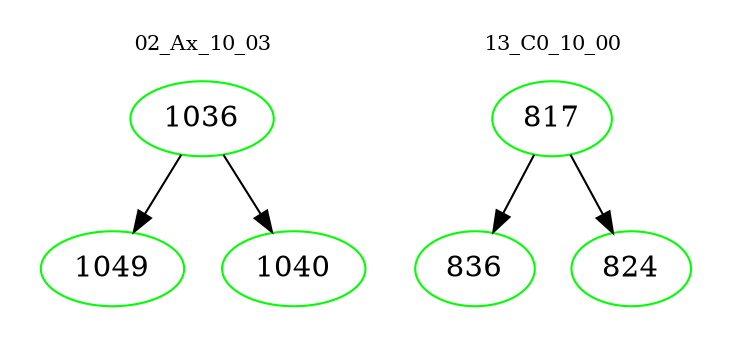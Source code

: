 digraph{
subgraph cluster_0 {
color = white
label = "02_Ax_10_03";
fontsize=10;
T0_1036 [label="1036", color="green"]
T0_1036 -> T0_1049 [color="black"]
T0_1049 [label="1049", color="green"]
T0_1036 -> T0_1040 [color="black"]
T0_1040 [label="1040", color="green"]
}
subgraph cluster_1 {
color = white
label = "13_C0_10_00";
fontsize=10;
T1_817 [label="817", color="green"]
T1_817 -> T1_836 [color="black"]
T1_836 [label="836", color="green"]
T1_817 -> T1_824 [color="black"]
T1_824 [label="824", color="green"]
}
}
